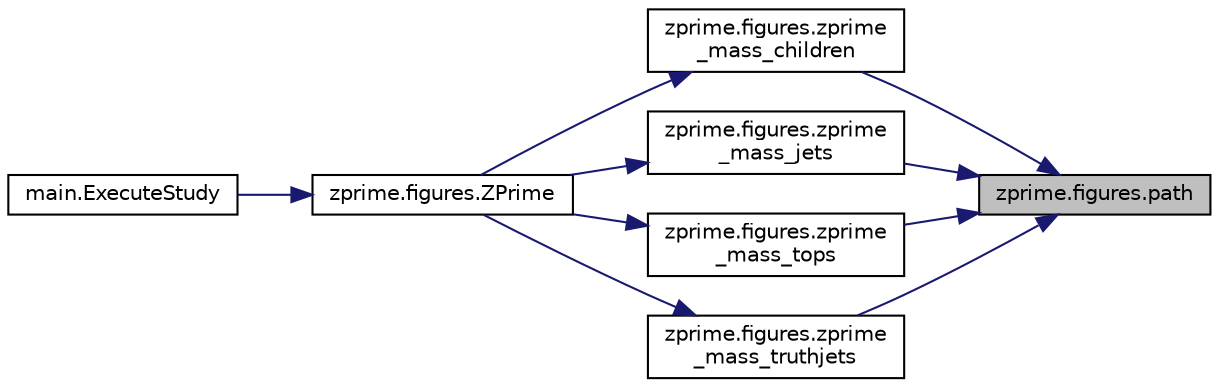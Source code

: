 digraph "zprime.figures.path"
{
 // INTERACTIVE_SVG=YES
 // LATEX_PDF_SIZE
  edge [fontname="Helvetica",fontsize="10",labelfontname="Helvetica",labelfontsize="10"];
  node [fontname="Helvetica",fontsize="10",shape=record];
  rankdir="RL";
  Node1 [label="zprime.figures.path",height=0.2,width=0.4,color="black", fillcolor="grey75", style="filled", fontcolor="black",tooltip=" "];
  Node1 -> Node2 [dir="back",color="midnightblue",fontsize="10",style="solid",fontname="Helvetica"];
  Node2 [label="zprime.figures.zprime\l_mass_children",height=0.2,width=0.4,color="black", fillcolor="white", style="filled",URL="$namespacezprime_1_1figures.html#aab4bbc6a2366a64f5447e77b0d5324d8",tooltip=" "];
  Node2 -> Node3 [dir="back",color="midnightblue",fontsize="10",style="solid",fontname="Helvetica"];
  Node3 [label="zprime.figures.ZPrime",height=0.2,width=0.4,color="black", fillcolor="white", style="filled",URL="$namespacezprime_1_1figures.html#abff9842ae43efaa3520835ff1f67b874",tooltip=" "];
  Node3 -> Node4 [dir="back",color="midnightblue",fontsize="10",style="solid",fontname="Helvetica"];
  Node4 [label="main.ExecuteStudy",height=0.2,width=0.4,color="black", fillcolor="white", style="filled",URL="$namespacemain.html#a7afac8f5e46c718321f188d7888c2de0",tooltip=" "];
  Node1 -> Node5 [dir="back",color="midnightblue",fontsize="10",style="solid",fontname="Helvetica"];
  Node5 [label="zprime.figures.zprime\l_mass_jets",height=0.2,width=0.4,color="black", fillcolor="white", style="filled",URL="$namespacezprime_1_1figures.html#a10489938372009dafcdc80ee0bc84dc6",tooltip=" "];
  Node5 -> Node3 [dir="back",color="midnightblue",fontsize="10",style="solid",fontname="Helvetica"];
  Node1 -> Node6 [dir="back",color="midnightblue",fontsize="10",style="solid",fontname="Helvetica"];
  Node6 [label="zprime.figures.zprime\l_mass_tops",height=0.2,width=0.4,color="black", fillcolor="white", style="filled",URL="$namespacezprime_1_1figures.html#aeba9863f597b75cc6cfc61dcd0fad85c",tooltip=" "];
  Node6 -> Node3 [dir="back",color="midnightblue",fontsize="10",style="solid",fontname="Helvetica"];
  Node1 -> Node7 [dir="back",color="midnightblue",fontsize="10",style="solid",fontname="Helvetica"];
  Node7 [label="zprime.figures.zprime\l_mass_truthjets",height=0.2,width=0.4,color="black", fillcolor="white", style="filled",URL="$namespacezprime_1_1figures.html#a1f0557387f4ed4f5e4115a4581a81de5",tooltip=" "];
  Node7 -> Node3 [dir="back",color="midnightblue",fontsize="10",style="solid",fontname="Helvetica"];
}
